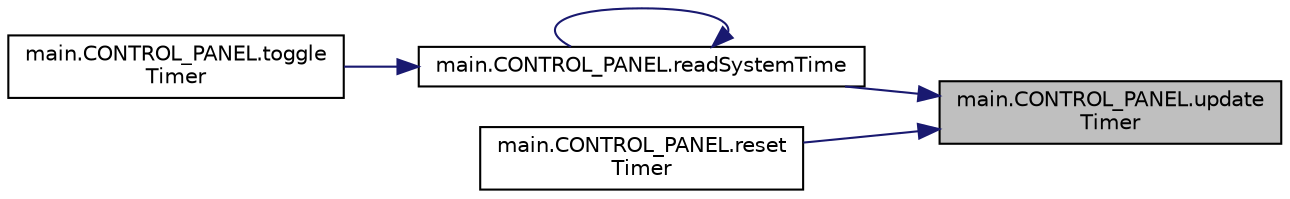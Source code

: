 digraph "main.CONTROL_PANEL.updateTimer"
{
 // LATEX_PDF_SIZE
  edge [fontname="Helvetica",fontsize="10",labelfontname="Helvetica",labelfontsize="10"];
  node [fontname="Helvetica",fontsize="10",shape=record];
  rankdir="RL";
  Node1 [label="main.CONTROL_PANEL.update\lTimer",height=0.2,width=0.4,color="black", fillcolor="grey75", style="filled", fontcolor="black",tooltip=" "];
  Node1 -> Node2 [dir="back",color="midnightblue",fontsize="10",style="solid",fontname="Helvetica"];
  Node2 [label="main.CONTROL_PANEL.readSystemTime",height=0.2,width=0.4,color="black", fillcolor="white", style="filled",URL="$classmain_1_1_c_o_n_t_r_o_l___p_a_n_e_l.html#ac423942903ca9dfa20a8916aff38cb32",tooltip="TIMER FUNCTIONS #####."];
  Node2 -> Node2 [dir="back",color="midnightblue",fontsize="10",style="solid",fontname="Helvetica"];
  Node2 -> Node3 [dir="back",color="midnightblue",fontsize="10",style="solid",fontname="Helvetica"];
  Node3 [label="main.CONTROL_PANEL.toggle\lTimer",height=0.2,width=0.4,color="black", fillcolor="white", style="filled",URL="$classmain_1_1_c_o_n_t_r_o_l___p_a_n_e_l.html#ac58feecba22059ec8ef908ec66b20fb0",tooltip=" "];
  Node1 -> Node4 [dir="back",color="midnightblue",fontsize="10",style="solid",fontname="Helvetica"];
  Node4 [label="main.CONTROL_PANEL.reset\lTimer",height=0.2,width=0.4,color="black", fillcolor="white", style="filled",URL="$classmain_1_1_c_o_n_t_r_o_l___p_a_n_e_l.html#af600ae27180ace07064cd492960e67a7",tooltip=" "];
}
